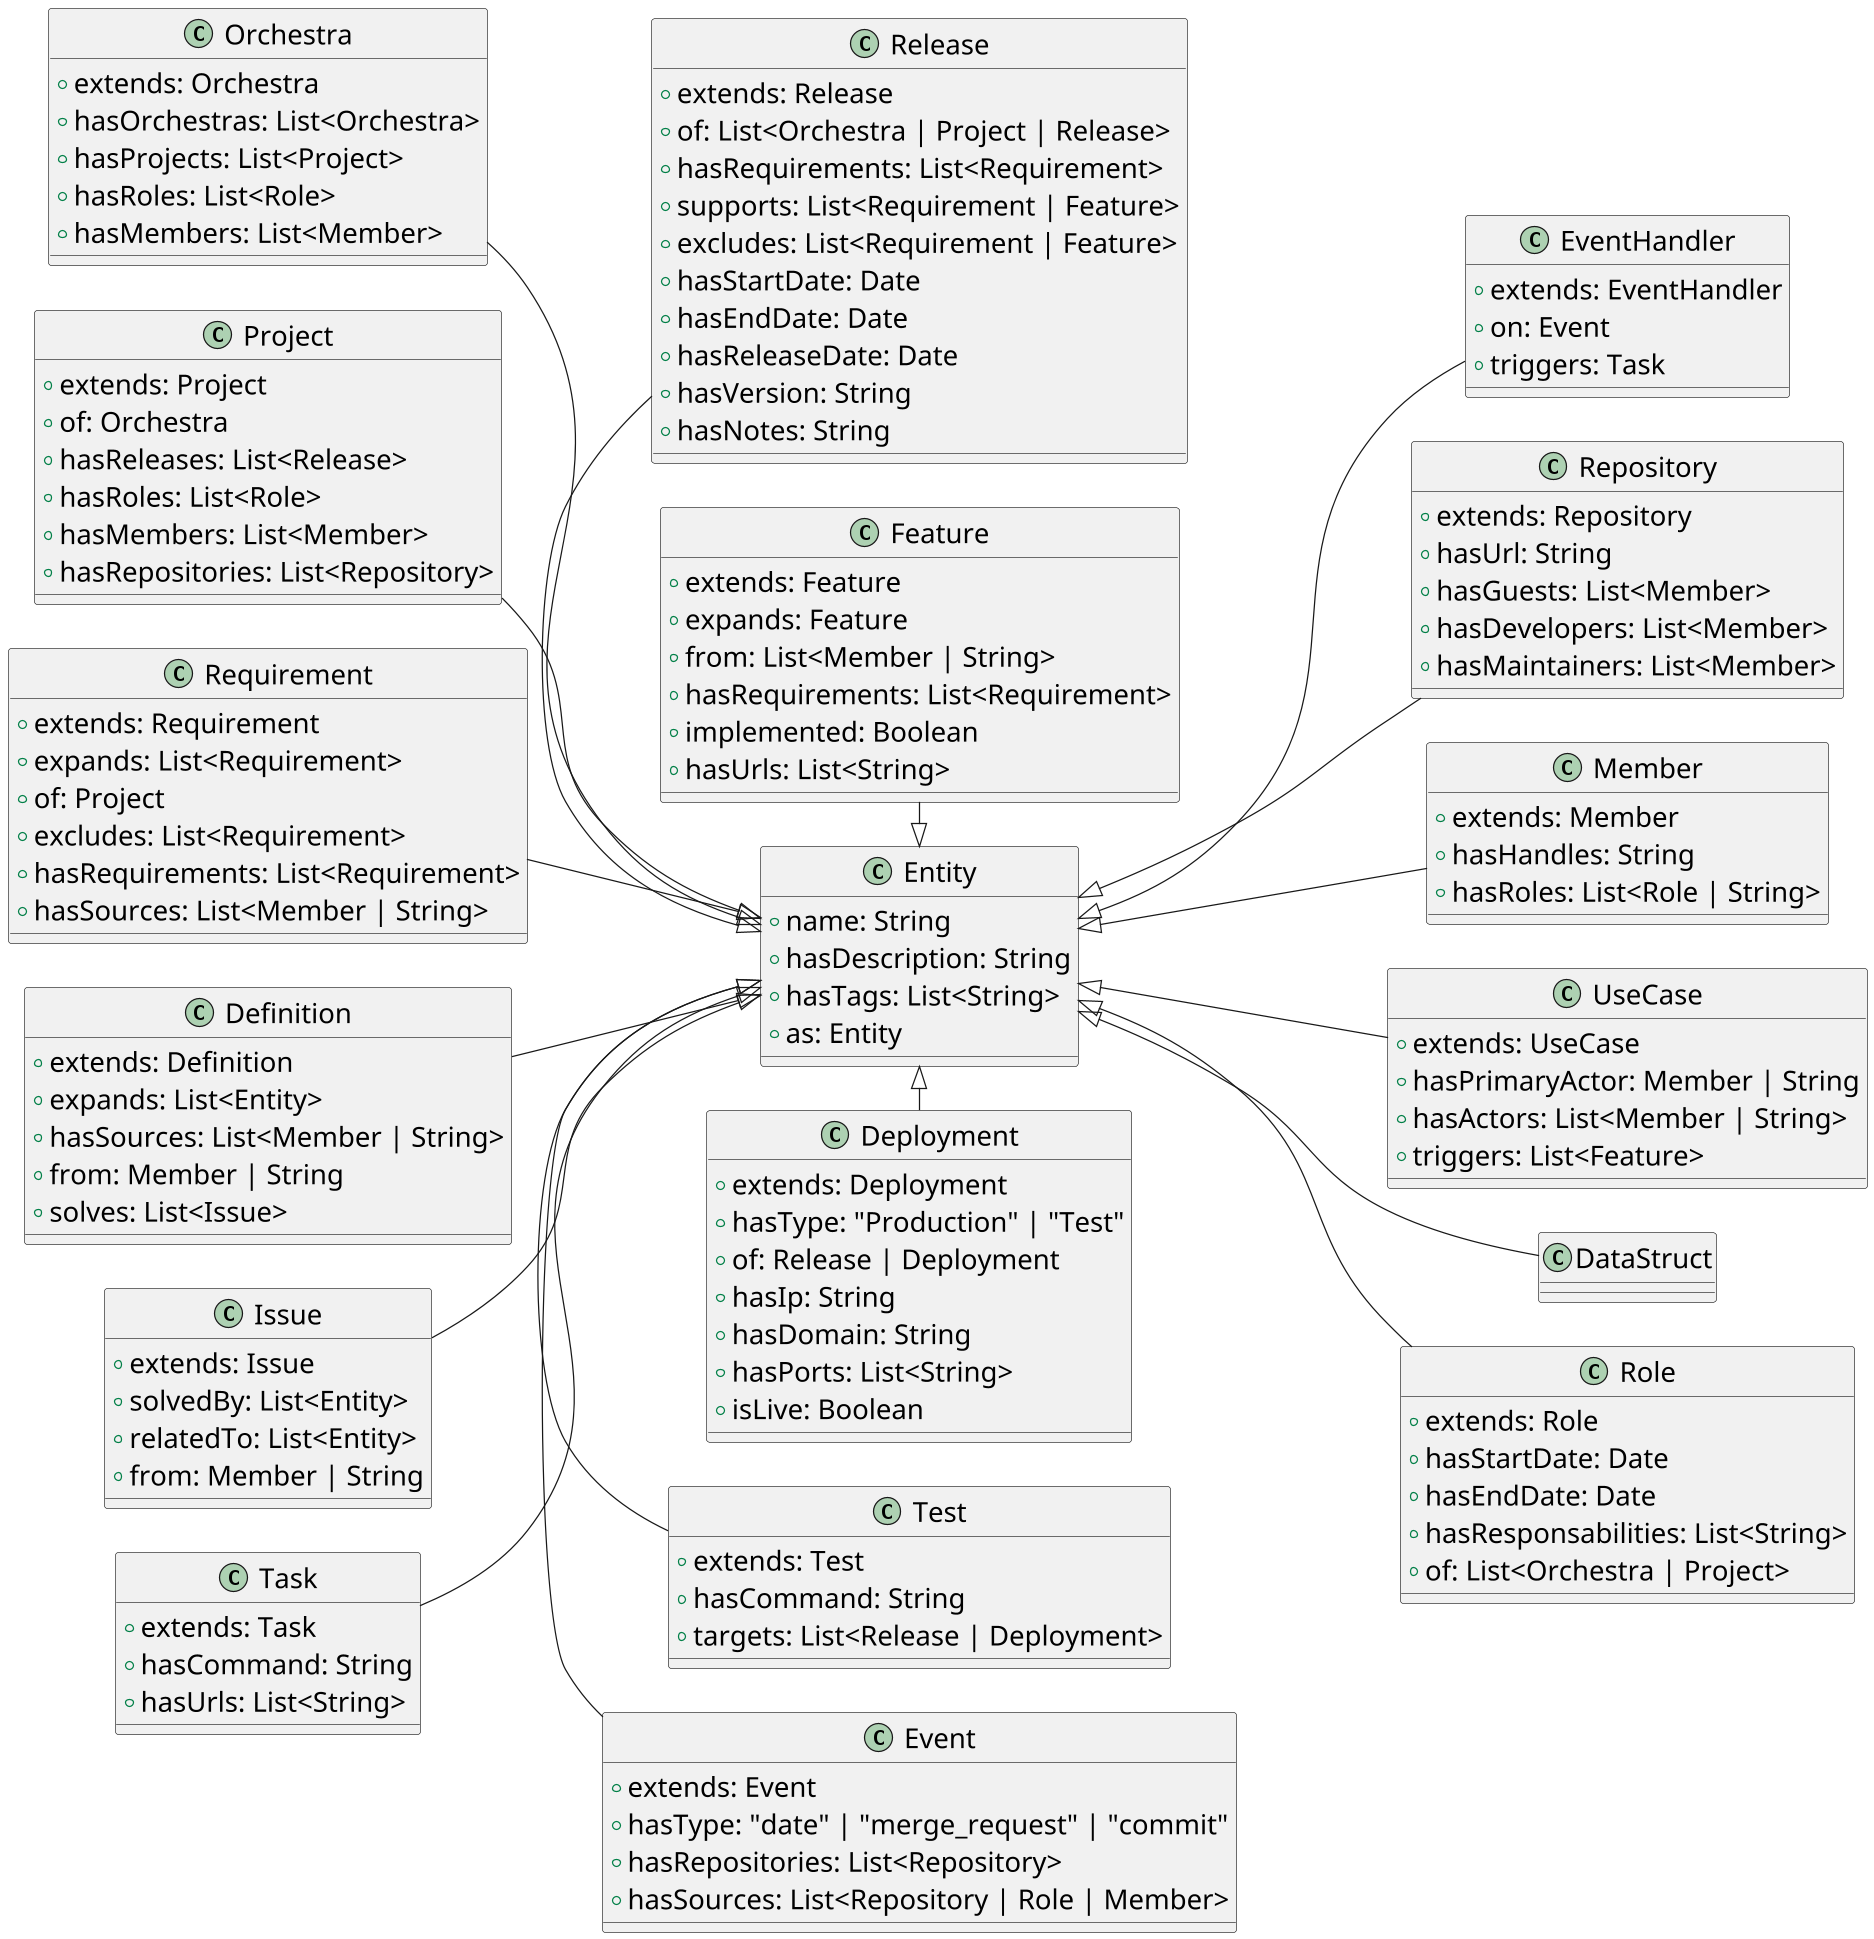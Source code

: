@startuml
left to right direction
skinparam backgroundColor Trasparent
skinparam FontName Times New Roman
skinparam shadowing false
skinparam StartColor #555
skinparam EndColor #555
skinparam ClassFontSize 24
skinparam ClassAttributeFontSize 22
skinparam dpi 120


class Entity {
    +name: String
    +hasDescription: String    
    +hasTags: List<String>
    +as: Entity
}

class Orchestra {
    +extends: Orchestra
    +hasOrchestras: List<Orchestra>
    +hasProjects: List<Project>
    +hasRoles: List<Role>
    +hasMembers: List<Member>
}

class Project {
    +extends: Project
    +of: Orchestra
    +hasReleases: List<Release>
    +hasRoles: List<Role>    
    +hasMembers: List<Member>
    +hasRepositories: List<Repository>
}

class Requirement {
    +extends: Requirement
    +expands: List<Requirement>
    +of: Project
    +excludes: List<Requirement>
    +hasRequirements: List<Requirement>
    +hasSources: List<Member | String>
}

class Feature {
    +extends: Feature
    +expands: Feature
    +from: List<Member | String>
    +hasRequirements: List<Requirement>
    +implemented: Boolean
    +hasUrls: List<String>
}

class Release {
    +extends: Release
    +of: List<Orchestra | Project | Release>
    +hasRequirements: List<Requirement>
    +supports: List<Requirement | Feature>
    +excludes: List<Requirement | Feature>
    +hasStartDate: Date
    +hasEndDate: Date
    +hasReleaseDate: Date
    +hasVersion: String
    +hasNotes: String
}

class EventHandler {
    +extends: EventHandler
    +on: Event
    +triggers: Task
}

class Event {
    +extends: Event
    +hasType: "date" | "merge_request" | "commit"
    +hasRepositories: List<Repository>
    +hasSources: List<Repository | Role | Member>
}

class Test {
    +extends: Test
    +hasCommand: String
    +targets: List<Release | Deployment>
}

class Repository {
    +extends: Repository
    +hasUrl: String
    +hasGuests: List<Member>
    +hasDevelopers: List<Member>
    +hasMaintainers: List<Member>
}

class Member {
    +extends: Member
    +hasHandles: String
    +hasRoles: List<Role | String>
}

class Definition {
    +extends: Definition
    +expands: List<Entity>
    +hasSources: List<Member | String>
    +from: Member | String
    +solves: List<Issue>
}

class Issue {
    +extends: Issue
    +solvedBy: List<Entity>
    +relatedTo: List<Entity>
    +from: Member | String
}

class UseCase {
    +extends: UseCase
    +hasPrimaryActor: Member | String
    +hasActors: List<Member | String>
    +triggers: List<Feature>
}

class Task {
    +extends: Task
    +hasCommand: String
    +hasUrls: List<String>
}

class DataStruct {}

class Deployment {
    +extends: Deployment
    +hasType: "Production" | "Test"
    +of: Release | Deployment
    +hasIp: String
    +hasDomain: String
    +hasPorts: List<String>
    +isLive: Boolean
}
class Role {
    +extends: Role
    +hasStartDate: Date
    +hasEndDate: Date
    +hasResponsabilities: List<String>
    +of: List<Orchestra | Project>
}





Entity <|-up- Task
Entity <|-up- Issue
Entity <|-up- Definition
Entity <|-up- Requirement
Entity <|-up- Project
Entity <|-up- Orchestra


Entity <|-left- Feature
Entity <|-left- Release

Entity <|-right- Event
Entity <|-right- Test
Entity <|-right- Deployment

Entity <|--- Repository
Entity <|--- Role
Entity <|--- Member
Entity <|--- DataStruct
Entity <|--- UseCase
Entity <|--- EventHandler




@enduml